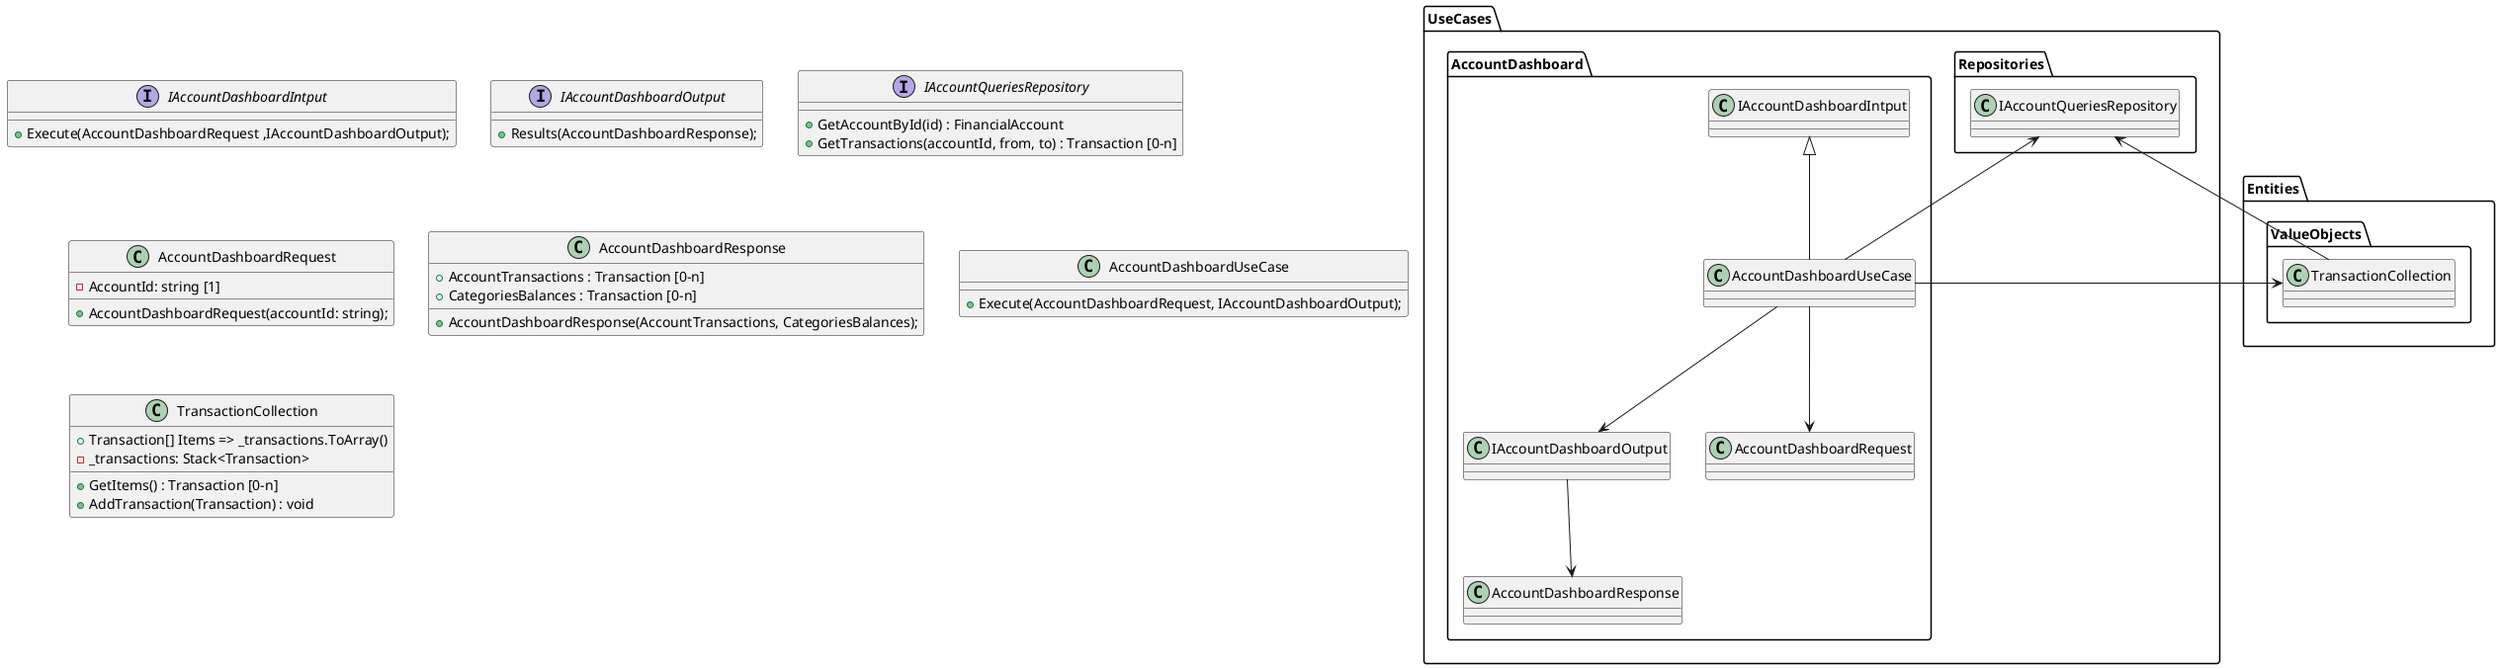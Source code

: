 @startuml Open fork

package "UseCases.AccountDashboard" {
    AccountDashboardUseCase --> IAccountDashboardOutput
    IAccountDashboardIntput <|-- AccountDashboardUseCase
    IAccountDashboardOutput --> AccountDashboardResponse
    AccountDashboardUseCase --> AccountDashboardRequest
}

package "Entities.ValueObjects" {
    TransactionCollection <-- AccountDashboardUseCase
}

package "UseCases.Repositories" {
    IAccountQueriesRepository <-- AccountDashboardUseCase
    IAccountQueriesRepository <-- TransactionCollection
}

interface IAccountDashboardIntput {
    {method} + Execute(AccountDashboardRequest ,IAccountDashboardOutput);
}

interface IAccountDashboardOutput {
    {method} + Results(AccountDashboardResponse);
}

interface IAccountQueriesRepository {
    {method} + GetAccountById(id) : FinancialAccount
    {method} + GetTransactions(accountId, from, to) : Transaction [0-n]
}
class AccountDashboardRequest {
    {field} - AccountId: string [1]

    {method} + AccountDashboardRequest(accountId: string);
}
class AccountDashboardResponse {
    {field} + AccountTransactions : Transaction [0-n]
    {field} + CategoriesBalances : Transaction [0-n]

    {method} + AccountDashboardResponse(AccountTransactions, CategoriesBalances);
}

class AccountDashboardUseCase {
    {method} + Execute(AccountDashboardRequest, IAccountDashboardOutput);
}

class TransactionCollection {
    {field} + Transaction[] Items => _transactions.ToArray()
    {field} - _transactions: Stack<Transaction>

    {method} + GetItems() : Transaction [0-n]
    {method} + AddTransaction(Transaction) : void
}

@enduml